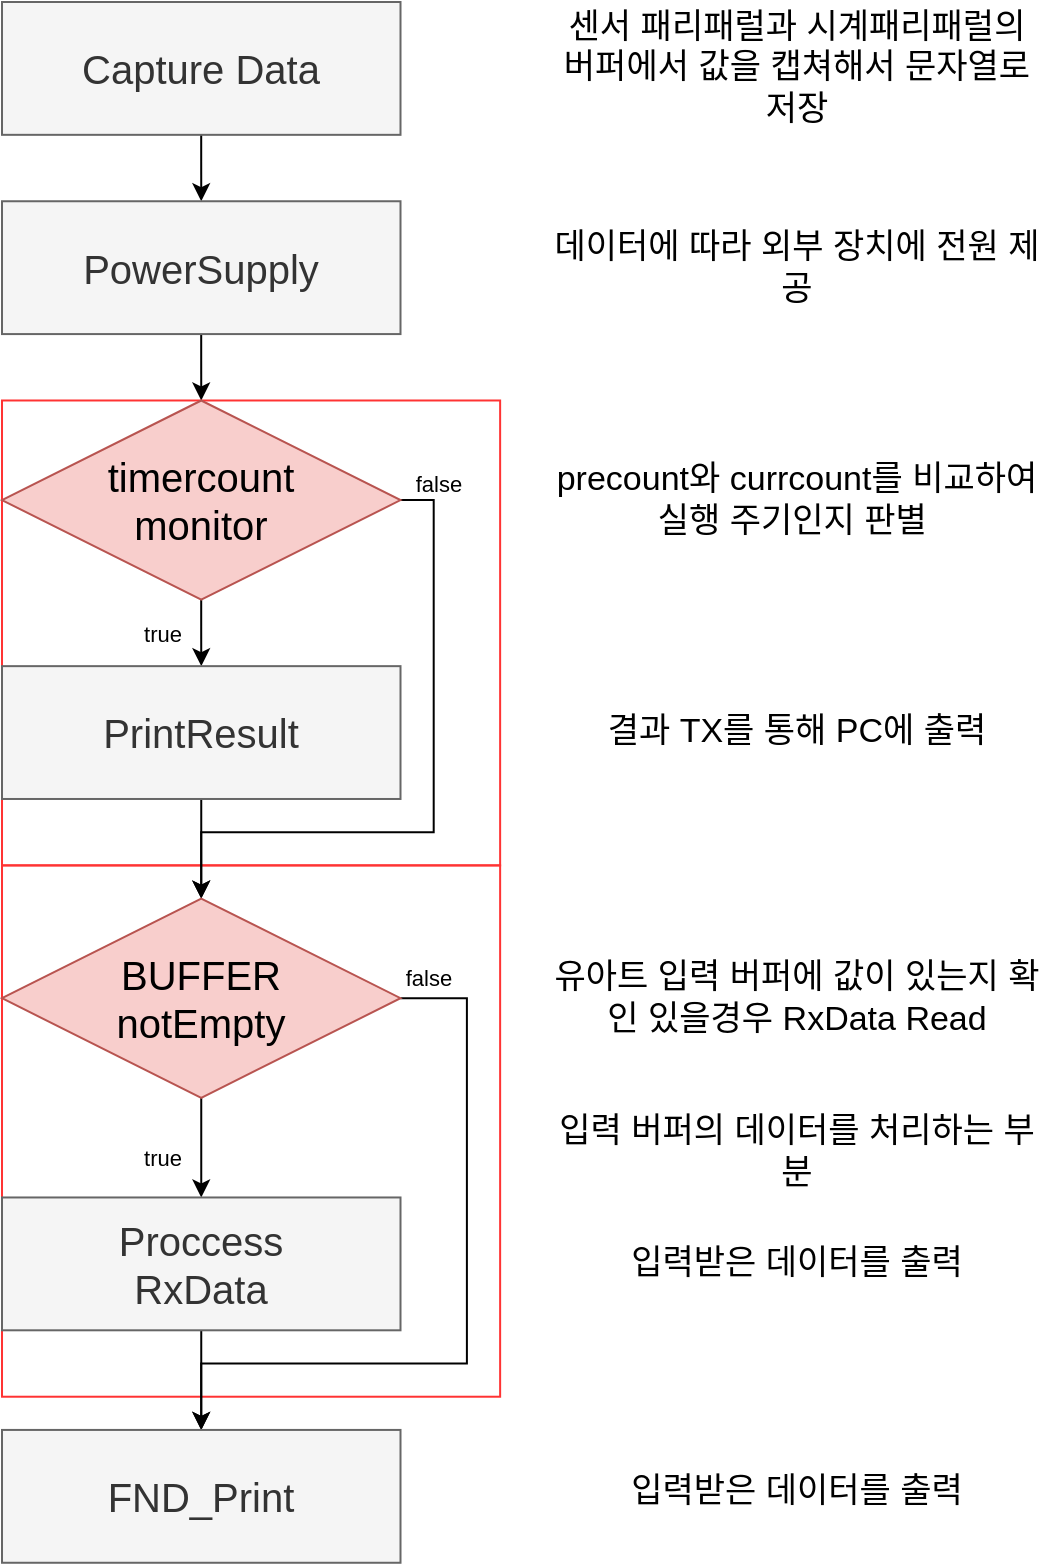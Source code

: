 <mxfile version="26.0.16">
  <diagram id="yg3X5ZUB5-sNffCoT9FX" name="페이지-1">
    <mxGraphModel dx="792" dy="1180" grid="1" gridSize="10" guides="1" tooltips="1" connect="1" arrows="1" fold="1" page="1" pageScale="1" pageWidth="827" pageHeight="1169" math="0" shadow="0">
      <root>
        <mxCell id="0" />
        <mxCell id="1" parent="0" />
        <mxCell id="pIobSPotT8qEaNJirHua-49" value="" style="rounded=0;whiteSpace=wrap;html=1;fillColor=none;strokeColor=#FF3333;" vertex="1" parent="1">
          <mxGeometry x="50.004" y="289.247" width="249.058" height="232.453" as="geometry" />
        </mxCell>
        <mxCell id="pIobSPotT8qEaNJirHua-50" value="" style="rounded=0;whiteSpace=wrap;html=1;fillColor=none;strokeColor=#FF3333;" vertex="1" parent="1">
          <mxGeometry x="50.004" y="521.699" width="249.058" height="265.66" as="geometry" />
        </mxCell>
        <mxCell id="pIobSPotT8qEaNJirHua-51" style="edgeStyle=orthogonalEdgeStyle;rounded=0;orthogonalLoop=1;jettySize=auto;html=1;entryX=0.5;entryY=0;entryDx=0;entryDy=0;" edge="1" parent="1" source="pIobSPotT8qEaNJirHua-52" target="pIobSPotT8qEaNJirHua-54">
          <mxGeometry relative="1" as="geometry" />
        </mxCell>
        <mxCell id="pIobSPotT8qEaNJirHua-52" value="Capture Data" style="rounded=0;whiteSpace=wrap;html=1;fillColor=#f5f5f5;fontColor=#333333;strokeColor=#666666;fontSize=20;" vertex="1" parent="1">
          <mxGeometry x="50.004" y="90.001" width="199.246" height="66.415" as="geometry" />
        </mxCell>
        <mxCell id="pIobSPotT8qEaNJirHua-53" style="edgeStyle=orthogonalEdgeStyle;rounded=0;orthogonalLoop=1;jettySize=auto;html=1;entryX=0.5;entryY=0;entryDx=0;entryDy=0;" edge="1" parent="1" source="pIobSPotT8qEaNJirHua-54" target="pIobSPotT8qEaNJirHua-58">
          <mxGeometry relative="1" as="geometry" />
        </mxCell>
        <mxCell id="pIobSPotT8qEaNJirHua-54" value="PowerSupply" style="rounded=0;whiteSpace=wrap;html=1;fillColor=#f5f5f5;fontColor=#333333;strokeColor=#666666;fontSize=20;" vertex="1" parent="1">
          <mxGeometry x="50.004" y="189.624" width="199.246" height="66.415" as="geometry" />
        </mxCell>
        <mxCell id="pIobSPotT8qEaNJirHua-55" value="true" style="edgeStyle=orthogonalEdgeStyle;rounded=0;orthogonalLoop=1;jettySize=auto;html=1;entryX=0.5;entryY=0;entryDx=0;entryDy=0;" edge="1" parent="1" source="pIobSPotT8qEaNJirHua-58" target="pIobSPotT8qEaNJirHua-60">
          <mxGeometry x="0.334" y="-20" relative="1" as="geometry">
            <mxPoint as="offset" />
          </mxGeometry>
        </mxCell>
        <mxCell id="pIobSPotT8qEaNJirHua-56" style="edgeStyle=orthogonalEdgeStyle;rounded=0;orthogonalLoop=1;jettySize=auto;html=1;entryX=0.5;entryY=0;entryDx=0;entryDy=0;" edge="1" parent="1" source="pIobSPotT8qEaNJirHua-58" target="pIobSPotT8qEaNJirHua-64">
          <mxGeometry relative="1" as="geometry">
            <Array as="points">
              <mxPoint x="265.854" y="339.058" />
              <mxPoint x="265.854" y="505.096" />
              <mxPoint x="149.627" y="505.096" />
            </Array>
          </mxGeometry>
        </mxCell>
        <mxCell id="pIobSPotT8qEaNJirHua-57" value="false" style="edgeLabel;html=1;align=center;verticalAlign=middle;resizable=0;points=[];" vertex="1" connectable="0" parent="pIobSPotT8qEaNJirHua-56">
          <mxGeometry x="-0.873" y="2" relative="1" as="geometry">
            <mxPoint y="-13" as="offset" />
          </mxGeometry>
        </mxCell>
        <mxCell id="pIobSPotT8qEaNJirHua-58" value="timercount&lt;div&gt;monitor&lt;/div&gt;" style="rhombus;whiteSpace=wrap;html=1;fillColor=#f8cecc;strokeColor=#b85450;fontSize=20;" vertex="1" parent="1">
          <mxGeometry x="50.004" y="289.247" width="199.246" height="99.623" as="geometry" />
        </mxCell>
        <mxCell id="pIobSPotT8qEaNJirHua-59" value="" style="edgeStyle=orthogonalEdgeStyle;rounded=0;orthogonalLoop=1;jettySize=auto;html=1;" edge="1" parent="1" source="pIobSPotT8qEaNJirHua-60" target="pIobSPotT8qEaNJirHua-64">
          <mxGeometry relative="1" as="geometry" />
        </mxCell>
        <mxCell id="pIobSPotT8qEaNJirHua-60" value="PrintResult" style="rounded=0;whiteSpace=wrap;html=1;fillColor=#f5f5f5;fontColor=#333333;strokeColor=#666666;fontSize=20;" vertex="1" parent="1">
          <mxGeometry x="50.004" y="422.077" width="199.246" height="66.415" as="geometry" />
        </mxCell>
        <mxCell id="pIobSPotT8qEaNJirHua-61" value="true" style="edgeStyle=orthogonalEdgeStyle;rounded=0;orthogonalLoop=1;jettySize=auto;html=1;" edge="1" parent="1" source="pIobSPotT8qEaNJirHua-64" target="pIobSPotT8qEaNJirHua-66">
          <mxGeometry x="0.2" y="-20" relative="1" as="geometry">
            <mxPoint as="offset" />
          </mxGeometry>
        </mxCell>
        <mxCell id="pIobSPotT8qEaNJirHua-62" style="edgeStyle=orthogonalEdgeStyle;rounded=0;orthogonalLoop=1;jettySize=auto;html=1;entryX=0.5;entryY=0;entryDx=0;entryDy=0;" edge="1" parent="1" source="pIobSPotT8qEaNJirHua-64" target="pIobSPotT8qEaNJirHua-67">
          <mxGeometry relative="1" as="geometry">
            <Array as="points">
              <mxPoint x="282.458" y="588.115" />
              <mxPoint x="282.458" y="770.756" />
              <mxPoint x="149.627" y="770.756" />
            </Array>
          </mxGeometry>
        </mxCell>
        <mxCell id="pIobSPotT8qEaNJirHua-63" value="false" style="edgeLabel;html=1;align=center;verticalAlign=middle;resizable=0;points=[];" vertex="1" connectable="0" parent="pIobSPotT8qEaNJirHua-62">
          <mxGeometry x="-0.951" y="2" relative="1" as="geometry">
            <mxPoint x="4" y="-8" as="offset" />
          </mxGeometry>
        </mxCell>
        <mxCell id="pIobSPotT8qEaNJirHua-64" value="BUFFER&lt;div&gt;notEmpty&lt;/div&gt;" style="rhombus;whiteSpace=wrap;html=1;fillColor=#f8cecc;strokeColor=#b85450;fontSize=20;" vertex="1" parent="1">
          <mxGeometry x="50.004" y="538.303" width="199.246" height="99.623" as="geometry" />
        </mxCell>
        <mxCell id="pIobSPotT8qEaNJirHua-65" value="" style="edgeStyle=orthogonalEdgeStyle;rounded=0;orthogonalLoop=1;jettySize=auto;html=1;" edge="1" parent="1" source="pIobSPotT8qEaNJirHua-66" target="pIobSPotT8qEaNJirHua-67">
          <mxGeometry relative="1" as="geometry" />
        </mxCell>
        <mxCell id="pIobSPotT8qEaNJirHua-66" value="Proccess&lt;br&gt;RxData" style="rounded=0;whiteSpace=wrap;html=1;fillColor=#f5f5f5;fontColor=#333333;strokeColor=#666666;fontSize=20;" vertex="1" parent="1">
          <mxGeometry x="50.004" y="687.737" width="199.246" height="66.415" as="geometry" />
        </mxCell>
        <mxCell id="pIobSPotT8qEaNJirHua-67" value="FND_Print" style="rounded=0;whiteSpace=wrap;html=1;fillColor=#f5f5f5;fontColor=#333333;strokeColor=#666666;fontSize=20;" vertex="1" parent="1">
          <mxGeometry x="50.004" y="803.964" width="199.246" height="66.415" as="geometry" />
        </mxCell>
        <mxCell id="pIobSPotT8qEaNJirHua-69" value="" style="group" vertex="1" connectable="0" parent="1">
          <mxGeometry x="325" y="108.21" width="245" height="741.79" as="geometry" />
        </mxCell>
        <mxCell id="21" value="센서 패리패럴과 시계패리패럴의 버퍼에서 값을 캡쳐해서 문자열로 저장" style="text;html=1;align=center;verticalAlign=middle;whiteSpace=wrap;rounded=0;fontSize=17;" parent="pIobSPotT8qEaNJirHua-69" vertex="1">
          <mxGeometry width="245.0" height="30" as="geometry" />
        </mxCell>
        <mxCell id="23" value="데이터에 따라 외부 장치에 전원 제공" style="text;html=1;align=center;verticalAlign=middle;whiteSpace=wrap;rounded=0;fontSize=17;" parent="pIobSPotT8qEaNJirHua-69" vertex="1">
          <mxGeometry y="99.62" width="245.0" height="30" as="geometry" />
        </mxCell>
        <mxCell id="24" value="precount와 currcount를 비교하여&lt;div&gt;실행 주기인지 판별&amp;nbsp;&lt;/div&gt;" style="text;html=1;align=center;verticalAlign=middle;whiteSpace=wrap;rounded=0;fontSize=17;" parent="pIobSPotT8qEaNJirHua-69" vertex="1">
          <mxGeometry y="215.85" width="245.0" height="30" as="geometry" />
        </mxCell>
        <mxCell id="25" value="결과 TX를 통해 PC에 출력" style="text;html=1;align=center;verticalAlign=middle;whiteSpace=wrap;rounded=0;fontSize=17;" parent="pIobSPotT8qEaNJirHua-69" vertex="1">
          <mxGeometry y="332.07" width="245.0" height="30" as="geometry" />
        </mxCell>
        <mxCell id="26" value="유아트 입력 버퍼에 값이 있는지 확인 있을경우 RxData Read" style="text;html=1;align=center;verticalAlign=middle;whiteSpace=wrap;rounded=0;fontSize=17;" parent="pIobSPotT8qEaNJirHua-69" vertex="1">
          <mxGeometry y="464.9" width="245.0" height="30" as="geometry" />
        </mxCell>
        <mxCell id="28" value="입력 버퍼의 데이터를 처리하는 부분" style="text;html=1;align=center;verticalAlign=middle;whiteSpace=wrap;rounded=0;fontSize=17;" parent="pIobSPotT8qEaNJirHua-69" vertex="1">
          <mxGeometry y="541.79" width="245.0" height="30" as="geometry" />
        </mxCell>
        <mxCell id="29" value="입력받은 데이터를 출력" style="text;html=1;align=center;verticalAlign=middle;whiteSpace=wrap;rounded=0;fontSize=17;" parent="pIobSPotT8qEaNJirHua-69" vertex="1">
          <mxGeometry y="597.73" width="245.0" height="30" as="geometry" />
        </mxCell>
        <mxCell id="pIobSPotT8qEaNJirHua-68" value="입력받은 데이터를 출력" style="text;html=1;align=center;verticalAlign=middle;whiteSpace=wrap;rounded=0;fontSize=17;" vertex="1" parent="pIobSPotT8qEaNJirHua-69">
          <mxGeometry y="711.79" width="245.0" height="30" as="geometry" />
        </mxCell>
      </root>
    </mxGraphModel>
  </diagram>
</mxfile>
